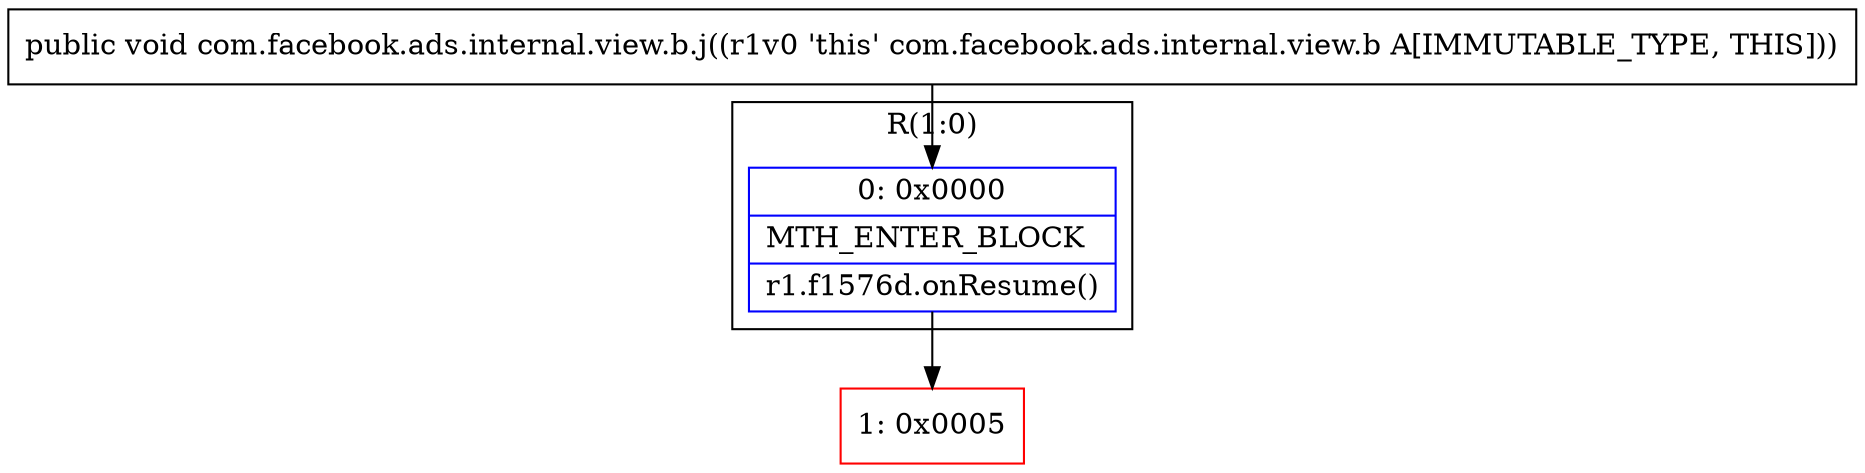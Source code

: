 digraph "CFG forcom.facebook.ads.internal.view.b.j()V" {
subgraph cluster_Region_912873916 {
label = "R(1:0)";
node [shape=record,color=blue];
Node_0 [shape=record,label="{0\:\ 0x0000|MTH_ENTER_BLOCK\l|r1.f1576d.onResume()\l}"];
}
Node_1 [shape=record,color=red,label="{1\:\ 0x0005}"];
MethodNode[shape=record,label="{public void com.facebook.ads.internal.view.b.j((r1v0 'this' com.facebook.ads.internal.view.b A[IMMUTABLE_TYPE, THIS])) }"];
MethodNode -> Node_0;
Node_0 -> Node_1;
}

